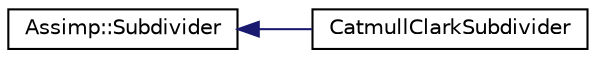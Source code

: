 digraph "Graphical Class Hierarchy"
{
  edge [fontname="Helvetica",fontsize="10",labelfontname="Helvetica",labelfontsize="10"];
  node [fontname="Helvetica",fontsize="10",shape=record];
  rankdir="LR";
  Node1 [label="Assimp::Subdivider",height=0.2,width=0.4,color="black", fillcolor="white", style="filled",URL="$class_assimp_1_1_subdivider.html"];
  Node1 -> Node2 [dir="back",color="midnightblue",fontsize="10",style="solid",fontname="Helvetica"];
  Node2 [label="CatmullClarkSubdivider",height=0.2,width=0.4,color="black", fillcolor="white", style="filled",URL="$class_catmull_clark_subdivider.html"];
}
